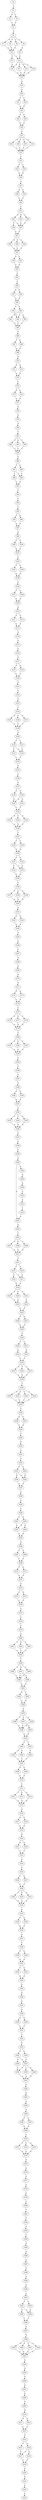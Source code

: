 strict digraph  {
	S0 -> S1 [ label = T ];
	S1 -> S2 [ label = T ];
	S1 -> S3 [ label = C ];
	S2 -> S4 [ label = C ];
	S3 -> S4 [ label = C ];
	S4 -> S5 [ label = C ];
	S5 -> S6 [ label = A ];
	S5 -> S7 [ label = G ];
	S5 -> S8 [ label = T ];
	S5 -> S9 [ label = C ];
	S6 -> S10 [ label = G ];
	S7 -> S10 [ label = G ];
	S8 -> S10 [ label = G ];
	S9 -> S11 [ label = A ];
	S10 -> S12 [ label = C ];
	S10 -> S13 [ label = T ];
	S11 -> S12 [ label = C ];
	S12 -> S14 [ label = A ];
	S12 -> S15 [ label = G ];
	S12 -> S16 [ label = T ];
	S12 -> S17 [ label = C ];
	S13 -> S14 [ label = A ];
	S14 -> S18 [ label = G ];
	S15 -> S18 [ label = G ];
	S16 -> S18 [ label = G ];
	S17 -> S18 [ label = G ];
	S18 -> S19 [ label = A ];
	S19 -> S20 [ label = G ];
	S20 -> S21 [ label = T ];
	S20 -> S22 [ label = C ];
	S21 -> S23 [ label = A ];
	S22 -> S23 [ label = A ];
	S23 -> S24 [ label = C ];
	S23 -> S25 [ label = T ];
	S24 -> S26 [ label = C ];
	S25 -> S26 [ label = C ];
	S26 -> S27 [ label = C ];
	S27 -> S28 [ label = A ];
	S27 -> S29 [ label = C ];
	S27 -> S30 [ label = T ];
	S27 -> S31 [ label = G ];
	S28 -> S32 [ label = T ];
	S29 -> S32 [ label = T ];
	S30 -> S32 [ label = T ];
	S31 -> S32 [ label = T ];
	S32 -> S33 [ label = T ];
	S33 -> S34 [ label = C ];
	S33 -> S35 [ label = T ];
	S34 -> S36 [ label = A ];
	S35 -> S36 [ label = A ];
	S36 -> S37 [ label = A ];
	S37 -> S38 [ label = A ];
	S37 -> S39 [ label = G ];
	S38 -> S40 [ label = C ];
	S39 -> S40 [ label = C ];
	S40 -> S41 [ label = C ];
	S41 -> S42 [ label = A ];
	S41 -> S43 [ label = G ];
	S41 -> S44 [ label = C ];
	S42 -> S45 [ label = C ];
	S42 -> S46 [ label = T ];
	S43 -> S45 [ label = C ];
	S44 -> S45 [ label = C ];
	S45 -> S47 [ label = C ];
	S46 -> S47 [ label = C ];
	S47 -> S48 [ label = G ];
	S47 -> S49 [ label = A ];
	S47 -> S50 [ label = C ];
	S48 -> S51 [ label = A ];
	S49 -> S51 [ label = A ];
	S50 -> S51 [ label = A ];
	S51 -> S52 [ label = A ];
	S51 -> S53 [ label = C ];
	S52 -> S54 [ label = G ];
	S53 -> S54 [ label = G ];
	S54 -> S55 [ label = A ];
	S55 -> S56 [ label = T ];
	S56 -> S57 [ label = C ];
	S56 -> S58 [ label = T ];
	S57 -> S59 [ label = A ];
	S58 -> S59 [ label = A ];
	S59 -> S60 [ label = C ];
	S59 -> S61 [ label = T ];
	S60 -> S62 [ label = A ];
	S60 -> S63 [ label = T ];
	S60 -> S64 [ label = C ];
	S61 -> S62 [ label = A ];
	S62 -> S65 [ label = T ];
	S63 -> S65 [ label = T ];
	S64 -> S65 [ label = T ];
	S65 -> S66 [ label = T ];
	S66 -> S67 [ label = T ];
	S66 -> S68 [ label = C ];
	S67 -> S69 [ label = A ];
	S68 -> S69 [ label = A ];
	S69 -> S70 [ label = A ];
	S70 -> S71 [ label = A ];
	S70 -> S72 [ label = G ];
	S71 -> S73 [ label = A ];
	S72 -> S73 [ label = A ];
	S73 -> S74 [ label = C ];
	S74 -> S75 [ label = A ];
	S74 -> S76 [ label = C ];
	S75 -> S77 [ label = A ];
	S76 -> S77 [ label = A ];
	S77 -> S78 [ label = A ];
	S78 -> S79 [ label = G ];
	S79 -> S80 [ label = A ];
	S80 -> S81 [ label = T ];
	S81 -> S82 [ label = C ];
	S81 -> S83 [ label = A ];
	S81 -> S84 [ label = T ];
	S82 -> S85 [ label = T ];
	S83 -> S85 [ label = T ];
	S84 -> S85 [ label = T ];
	S85 -> S86 [ label = A ];
	S86 -> S87 [ label = T ];
	S86 -> S88 [ label = C ];
	S87 -> S89 [ label = C ];
	S87 -> S90 [ label = T ];
	S88 -> S89 [ label = C ];
	S89 -> S91 [ label = A ];
	S90 -> S91 [ label = A ];
	S91 -> S92 [ label = C ];
	S92 -> S93 [ label = C ];
	S93 -> S94 [ label = C ];
	S94 -> S95 [ label = C ];
	S94 -> S96 [ label = G ];
	S95 -> S97 [ label = A ];
	S96 -> S97 [ label = A ];
	S97 -> S98 [ label = A ];
	S98 -> S99 [ label = C ];
	S98 -> S100 [ label = T ];
	S99 -> S101 [ label = A ];
	S100 -> S101 [ label = A ];
	S101 -> S102 [ label = T ];
	S102 -> S103 [ label = T ];
	S102 -> S104 [ label = C ];
	S103 -> S105 [ label = G ];
	S104 -> S105 [ label = G ];
	S105 -> S106 [ label = A ];
	S106 -> S107 [ label = T ];
	S106 -> S108 [ label = C ];
	S107 -> S109 [ label = G ];
	S108 -> S109 [ label = G ];
	S109 -> S110 [ label = A ];
	S110 -> S111 [ label = A ];
	S110 -> S112 [ label = G ];
	S111 -> S113 [ label = A ];
	S112 -> S113 [ label = A ];
	S113 -> S114 [ label = A ];
	S114 -> S115 [ label = G ];
	S115 -> S116 [ label = G ];
	S116 -> S117 [ label = G ];
	S117 -> S118 [ label = G ];
	S117 -> S119 [ label = C ];
	S118 -> S120 [ label = C ];
	S119 -> S120 [ label = C ];
	S120 -> S121 [ label = A ];
	S121 -> S122 [ label = G ];
	S122 -> S123 [ label = G ];
	S123 -> S124 [ label = T ];
	S124 -> S125 [ label = C ];
	S124 -> S126 [ label = G ];
	S124 -> S127 [ label = A ];
	S125 -> S128 [ label = T ];
	S126 -> S128 [ label = T ];
	S127 -> S128 [ label = T ];
	S128 -> S129 [ label = G ];
	S129 -> S130 [ label = T ];
	S129 -> S131 [ label = C ];
	S130 -> S132 [ label = C ];
	S130 -> S133 [ label = T ];
	S131 -> S132 [ label = C ];
	S132 -> S134 [ label = T ];
	S133 -> S134 [ label = T ];
	S134 -> S135 [ label = G ];
	S135 -> S136 [ label = C ];
	S136 -> S137 [ label = C ];
	S137 -> S138 [ label = A ];
	S137 -> S139 [ label = C ];
	S138 -> S140 [ label = G ];
	S139 -> S141 [ label = A ];
	S139 -> S140 [ label = G ];
	S140 -> S142 [ label = T ];
	S141 -> S142 [ label = T ];
	S142 -> S143 [ label = A ];
	S142 -> S144 [ label = C ];
	S142 -> S145 [ label = G ];
	S143 -> S146 [ label = A ];
	S144 -> S146 [ label = A ];
	S145 -> S146 [ label = A ];
	S146 -> S147 [ label = T ];
	S147 -> S148 [ label = T ];
	S147 -> S149 [ label = C ];
	S148 -> S150 [ label = A ];
	S149 -> S150 [ label = A ];
	S150 -> S151 [ label = G ];
	S150 -> S152 [ label = A ];
	S151 -> S153 [ label = T ];
	S151 -> S154 [ label = C ];
	S152 -> S153 [ label = T ];
	S153 -> S155 [ label = G ];
	S154 -> S155 [ label = G ];
	S155 -> S156 [ label = C ];
	S156 -> S157 [ label = T ];
	S156 -> S158 [ label = C ];
	S156 -> S159 [ label = A ];
	S157 -> S160 [ label = G ];
	S158 -> S160 [ label = G ];
	S159 -> S160 [ label = G ];
	S160 -> S161 [ label = A ];
	S161 -> S162 [ label = A ];
	S161 -> S163 [ label = G ];
	S162 -> S164 [ label = A ];
	S163 -> S164 [ label = A ];
	S164 -> S165 [ label = A ];
	S165 -> S166 [ label = C ];
	S166 -> S167 [ label = T ];
	S167 -> S168 [ label = G ];
	S168 -> S169 [ label = G ];
	S169 -> S170 [ label = A ];
	S170 -> S171 [ label = A ];
	S171 -> S172 [ label = G ];
	S171 -> S173 [ label = A ];
	S172 -> S174 [ label = C ];
	S173 -> S174 [ label = C ];
	S174 -> S175 [ label = C ];
	S175 -> S176 [ label = A ];
	S175 -> S177 [ label = G ];
	S175 -> S178 [ label = C ];
	S176 -> S179 [ label = G ];
	S177 -> S179 [ label = G ];
	S178 -> S179 [ label = G ];
	S179 -> S180 [ label = C ];
	S180 -> S181 [ label = A ];
	S180 -> S182 [ label = C ];
	S180 -> S183 [ label = T ];
	S181 -> S184 [ label = A ];
	S182 -> S184 [ label = A ];
	S183 -> S184 [ label = A ];
	S184 -> S185 [ label = C ];
	S185 -> S186 [ label = C ];
	S186 -> S187 [ label = A ];
	S187 -> S188 [ label = A ];
	S188 -> S189 [ label = A ];
	S188 -> S190 [ label = G ];
	S189 -> S191 [ label = A ];
	S190 -> S191 [ label = A ];
	S191 -> S192 [ label = C ];
	S192 -> S193 [ label = C ];
	S192 -> S194 [ label = T ];
	S192 -> S195 [ label = G ];
	S193 -> S196 [ label = G ];
	S194 -> S196 [ label = G ];
	S195 -> S196 [ label = G ];
	S196 -> S197 [ label = A ];
	S197 -> S198 [ label = C ];
	S198 -> S199 [ label = C ];
	S199 -> S200 [ label = A ];
	S200 -> S201 [ label = A ];
	S200 -> S202 [ label = A ];
	S201 -> S203 [ label = G ];
	S202 -> S204 [ label = G ];
	S203 -> S205 [ label = T ];
	S204 -> S206 [ label = A ];
	S205 -> S207 [ label = A ];
	S205 -> S208 [ label = G ];
	S205 -> S209 [ label = T ];
	S206 -> S210 [ label = C ];
	S207 -> S211 [ label = A ];
	S208 -> S211 [ label = A ];
	S209 -> S211 [ label = A ];
	S210 -> S212 [ label = A ];
	S211 -> S213 [ label = T ];
	S212 -> S214 [ label = T ];
	S213 -> S215 [ label = C ];
	S213 -> S216 [ label = T ];
	S214 -> S201 [ label = A ];
	S215 -> S217 [ label = C ];
	S215 -> S218 [ label = A ];
	S216 -> S217 [ label = C ];
	S217 -> S219 [ label = A ];
	S218 -> S219 [ label = A ];
	S219 -> S220 [ label = G ];
	S219 -> S221 [ label = C ];
	S219 -> S222 [ label = A ];
	S220 -> S223 [ label = T ];
	S221 -> S224 [ label = G ];
	S222 -> S223 [ label = T ];
	S223 -> S225 [ label = C ];
	S224 -> S225 [ label = C ];
	S225 -> S226 [ label = C ];
	S225 -> S227 [ label = G ];
	S226 -> S228 [ label = C ];
	S227 -> S228 [ label = C ];
	S228 -> S229 [ label = T ];
	S229 -> S230 [ label = C ];
	S229 -> S231 [ label = T ];
	S230 -> S232 [ label = A ];
	S231 -> S233 [ label = G ];
	S232 -> S234 [ label = T ];
	S233 -> S234 [ label = T ];
	S234 -> S235 [ label = A ];
	S234 -> S236 [ label = T ];
	S234 -> S237 [ label = C ];
	S235 -> S238 [ label = G ];
	S236 -> S238 [ label = G ];
	S237 -> S238 [ label = G ];
	S238 -> S239 [ label = C ];
	S239 -> S240 [ label = A ];
	S239 -> S241 [ label = G ];
	S239 -> S242 [ label = C ];
	S239 -> S243 [ label = T ];
	S240 -> S244 [ label = C ];
	S241 -> S244 [ label = C ];
	S242 -> S244 [ label = C ];
	S243 -> S244 [ label = C ];
	S244 -> S245 [ label = T ];
	S245 -> S246 [ label = G ];
	S245 -> S247 [ label = C ];
	S246 -> S248 [ label = G ];
	S247 -> S248 [ label = G ];
	S248 -> S249 [ label = T ];
	S249 -> S250 [ label = G ];
	S250 -> S251 [ label = A ];
	S251 -> S252 [ label = A ];
	S252 -> S253 [ label = C ];
	S252 -> S254 [ label = T ];
	S253 -> S255 [ label = G ];
	S253 -> S256 [ label = A ];
	S254 -> S255 [ label = G ];
	S255 -> S257 [ label = A ];
	S256 -> S257 [ label = A ];
	S257 -> S258 [ label = C ];
	S258 -> S259 [ label = C ];
	S259 -> S260 [ label = C ];
	S260 -> S261 [ label = C ];
	S260 -> S262 [ label = G ];
	S261 -> S263 [ label = C ];
	S262 -> S264 [ label = G ];
	S262 -> S263 [ label = C ];
	S263 -> S265 [ label = A ];
	S264 -> S265 [ label = A ];
	S265 -> S266 [ label = G ];
	S266 -> S267 [ label = C ];
	S266 -> S268 [ label = A ];
	S267 -> S269 [ label = C ];
	S268 -> S269 [ label = C ];
	S269 -> S270 [ label = C ];
	S269 -> S271 [ label = A ];
	S270 -> S272 [ label = G ];
	S271 -> S272 [ label = G ];
	S272 -> S273 [ label = A ];
	S273 -> S274 [ label = G ];
	S273 -> S275 [ label = A ];
	S274 -> S276 [ label = C ];
	S275 -> S276 [ label = C ];
	S276 -> S277 [ label = A ];
	S277 -> S278 [ label = C ];
	S278 -> S279 [ label = C ];
	S279 -> S280 [ label = C ];
	S280 -> S281 [ label = C ];
	S280 -> S282 [ label = G ];
	S280 -> S283 [ label = T ];
	S281 -> S284 [ label = C ];
	S282 -> S284 [ label = C ];
	S283 -> S284 [ label = C ];
	S284 -> S285 [ label = T ];
	S285 -> S286 [ label = T ];
	S285 -> S287 [ label = G ];
	S285 -> S288 [ label = C ];
	S286 -> S289 [ label = C ];
	S287 -> S289 [ label = C ];
	S287 -> S290 [ label = A ];
	S288 -> S289 [ label = C ];
	S289 -> S291 [ label = G ];
	S290 -> S291 [ label = G ];
	S291 -> S292 [ label = G ];
	S291 -> S293 [ label = T ];
	S292 -> S294 [ label = G ];
	S293 -> S294 [ label = G ];
	S294 -> S295 [ label = C ];
	S295 -> S296 [ label = T ];
	S295 -> S297 [ label = C ];
	S295 -> S298 [ label = A ];
	S296 -> S299 [ label = G ];
	S297 -> S299 [ label = G ];
	S297 -> S300 [ label = A ];
	S298 -> S299 [ label = G ];
	S299 -> S301 [ label = A ];
	S300 -> S301 [ label = A ];
	S301 -> S302 [ label = C ];
	S301 -> S303 [ label = T ];
	S302 -> S304 [ label = C ];
	S302 -> S305 [ label = G ];
	S303 -> S306 [ label = T ];
	S304 -> S307 [ label = T ];
	S305 -> S307 [ label = T ];
	S306 -> S307 [ label = T ];
	S307 -> S308 [ label = A ];
	S307 -> S309 [ label = G ];
	S308 -> S310 [ label = G ];
	S309 -> S310 [ label = G ];
	S310 -> S311 [ label = C ];
	S311 -> S312 [ label = T ];
	S311 -> S313 [ label = G ];
	S311 -> S314 [ label = A ];
	S312 -> S315 [ label = G ];
	S313 -> S315 [ label = G ];
	S314 -> S315 [ label = G ];
	S315 -> S316 [ label = A ];
	S316 -> S317 [ label = A ];
	S316 -> S318 [ label = G ];
	S317 -> S319 [ label = G ];
	S318 -> S319 [ label = G ];
	S319 -> S320 [ label = A ];
	S320 -> S321 [ label = A ];
	S320 -> S322 [ label = G ];
	S321 -> S323 [ label = T ];
	S322 -> S323 [ label = T ];
	S323 -> S324 [ label = A ];
	S324 -> S325 [ label = C ];
	S325 -> S326 [ label = T ];
	S325 -> S327 [ label = A ];
	S326 -> S328 [ label = C ];
	S327 -> S328 [ label = C ];
	S328 -> S329 [ label = T ];
	S328 -> S330 [ label = C ];
	S328 -> S331 [ label = A ];
	S329 -> S332 [ label = A ];
	S330 -> S332 [ label = A ];
	S331 -> S332 [ label = A ];
	S332 -> S333 [ label = A ];
	S333 -> S334 [ label = G ];
	S333 -> S335 [ label = A ];
	S334 -> S336 [ label = G ];
	S335 -> S336 [ label = G ];
	S336 -> S337 [ label = A ];
	S337 -> S338 [ label = C ];
	S338 -> S339 [ label = C ];
	S338 -> S340 [ label = A ];
	S339 -> S341 [ label = G ];
	S340 -> S341 [ label = G ];
	S341 -> S342 [ label = T ];
	S341 -> S343 [ label = A ];
	S342 -> S344 [ label = A ];
	S343 -> S344 [ label = A ];
	S344 -> S345 [ label = A ];
	S345 -> S346 [ label = A ];
	S346 -> S347 [ label = A ];
	S347 -> S348 [ label = A ];
	S348 -> S349 [ label = A ];
	S348 -> S350 [ label = G ];
	S349 -> S351 [ label = T ];
	S350 -> S351 [ label = T ];
	S351 -> S352 [ label = T ];
	S352 -> S353 [ label = C ];
	S353 -> S354 [ label = T ];
	S353 -> S355 [ label = C ];
	S354 -> S356 [ label = G ];
	S354 -> S357 [ label = T ];
	S355 -> S357 [ label = T ];
	S356 -> S358 [ label = T ];
	S357 -> S359 [ label = C ];
	S357 -> S358 [ label = T ];
	S357 -> S360 [ label = G ];
	S358 -> S361 [ label = A ];
	S359 -> S361 [ label = A ];
	S360 -> S361 [ label = A ];
	S361 -> S362 [ label = A ];
	S362 -> S363 [ label = G ];
	S363 -> S364 [ label = A ];
	S364 -> S365 [ label = A ];
	S365 -> S366 [ label = T ];
	S365 -> S367 [ label = C ];
	S366 -> S368 [ label = G ];
	S367 -> S368 [ label = G ];
	S368 -> S370 [ label = C ];
	S370 -> S371 [ label = T ];
	S370 -> S372 [ label = C ];
	S370 -> S373 [ label = A ];
	S371 -> S374 [ label = G ];
	S372 -> S374 [ label = G ];
	S373 -> S374 [ label = G ];
	S374 -> S375 [ label = A ];
	S375 -> S376 [ label = A ];
	S376 -> S377 [ label = G ];
	S377 -> S378 [ label = A ];
	S378 -> S379 [ label = G ];
	S379 -> S380 [ label = T ];
	S380 -> S381 [ label = T ];
	S381 -> S382 [ label = T ];
	S382 -> S383 [ label = A ];
	S383 -> S384 [ label = C ];
	S384 -> S385 [ label = A ];
	S385 -> S386 [ label = A ];
	S386 -> S387 [ label = A ];
	S387 -> S388 [ label = G ];
	S388 -> S389 [ label = A ];
	S389 -> S390 [ label = A ];
	S390 -> S391 [ label = A ];
	S391 -> S392 [ label = T ];
	S391 -> S393 [ label = C ];
	S392 -> S394 [ label = A ];
	S392 -> S395 [ label = G ];
	S393 -> S394 [ label = A ];
	S394 -> S396 [ label = T ];
	S395 -> S396 [ label = T ];
	S396 -> S397 [ label = G ];
	S397 -> S398 [ label = G ];
	S398 -> S399 [ label = G ];
	S398 -> S400 [ label = A ];
	S398 -> S401 [ label = T ];
	S398 -> S402 [ label = C ];
	S399 -> S403 [ label = G ];
	S400 -> S403 [ label = G ];
	S401 -> S403 [ label = G ];
	S402 -> S403 [ label = G ];
	S403 -> S404 [ label = A ];
	S404 -> S405 [ label = A ];
	S405 -> S406 [ label = A ];
	S406 -> S407 [ label = A ];
	S407 -> S408 [ label = G ];
	S408 -> S409 [ label = C ];
	S409 -> S410 [ label = G ];
	S410 -> S411 [ label = A ];
	S410 -> S412 [ label = G ];
	S411 -> S413 [ label = C ];
	S412 -> S413 [ label = C ];
	S413 -> S414 [ label = C ];
	S414 -> S415 [ label = T ];
	S414 -> S416 [ label = A ];
	S415 -> S417 [ label = G ];
	S416 -> S417 [ label = G ];
	S416 -> S418 [ label = A ];
	S417 -> S419 [ label = T ];
	S418 -> S419 [ label = T ];
	S419 -> S420 [ label = G ];
	S420 -> S421 [ label = G ];
	S421 -> S422 [ label = A ];
	S422 -> S423 [ label = C ];
}
